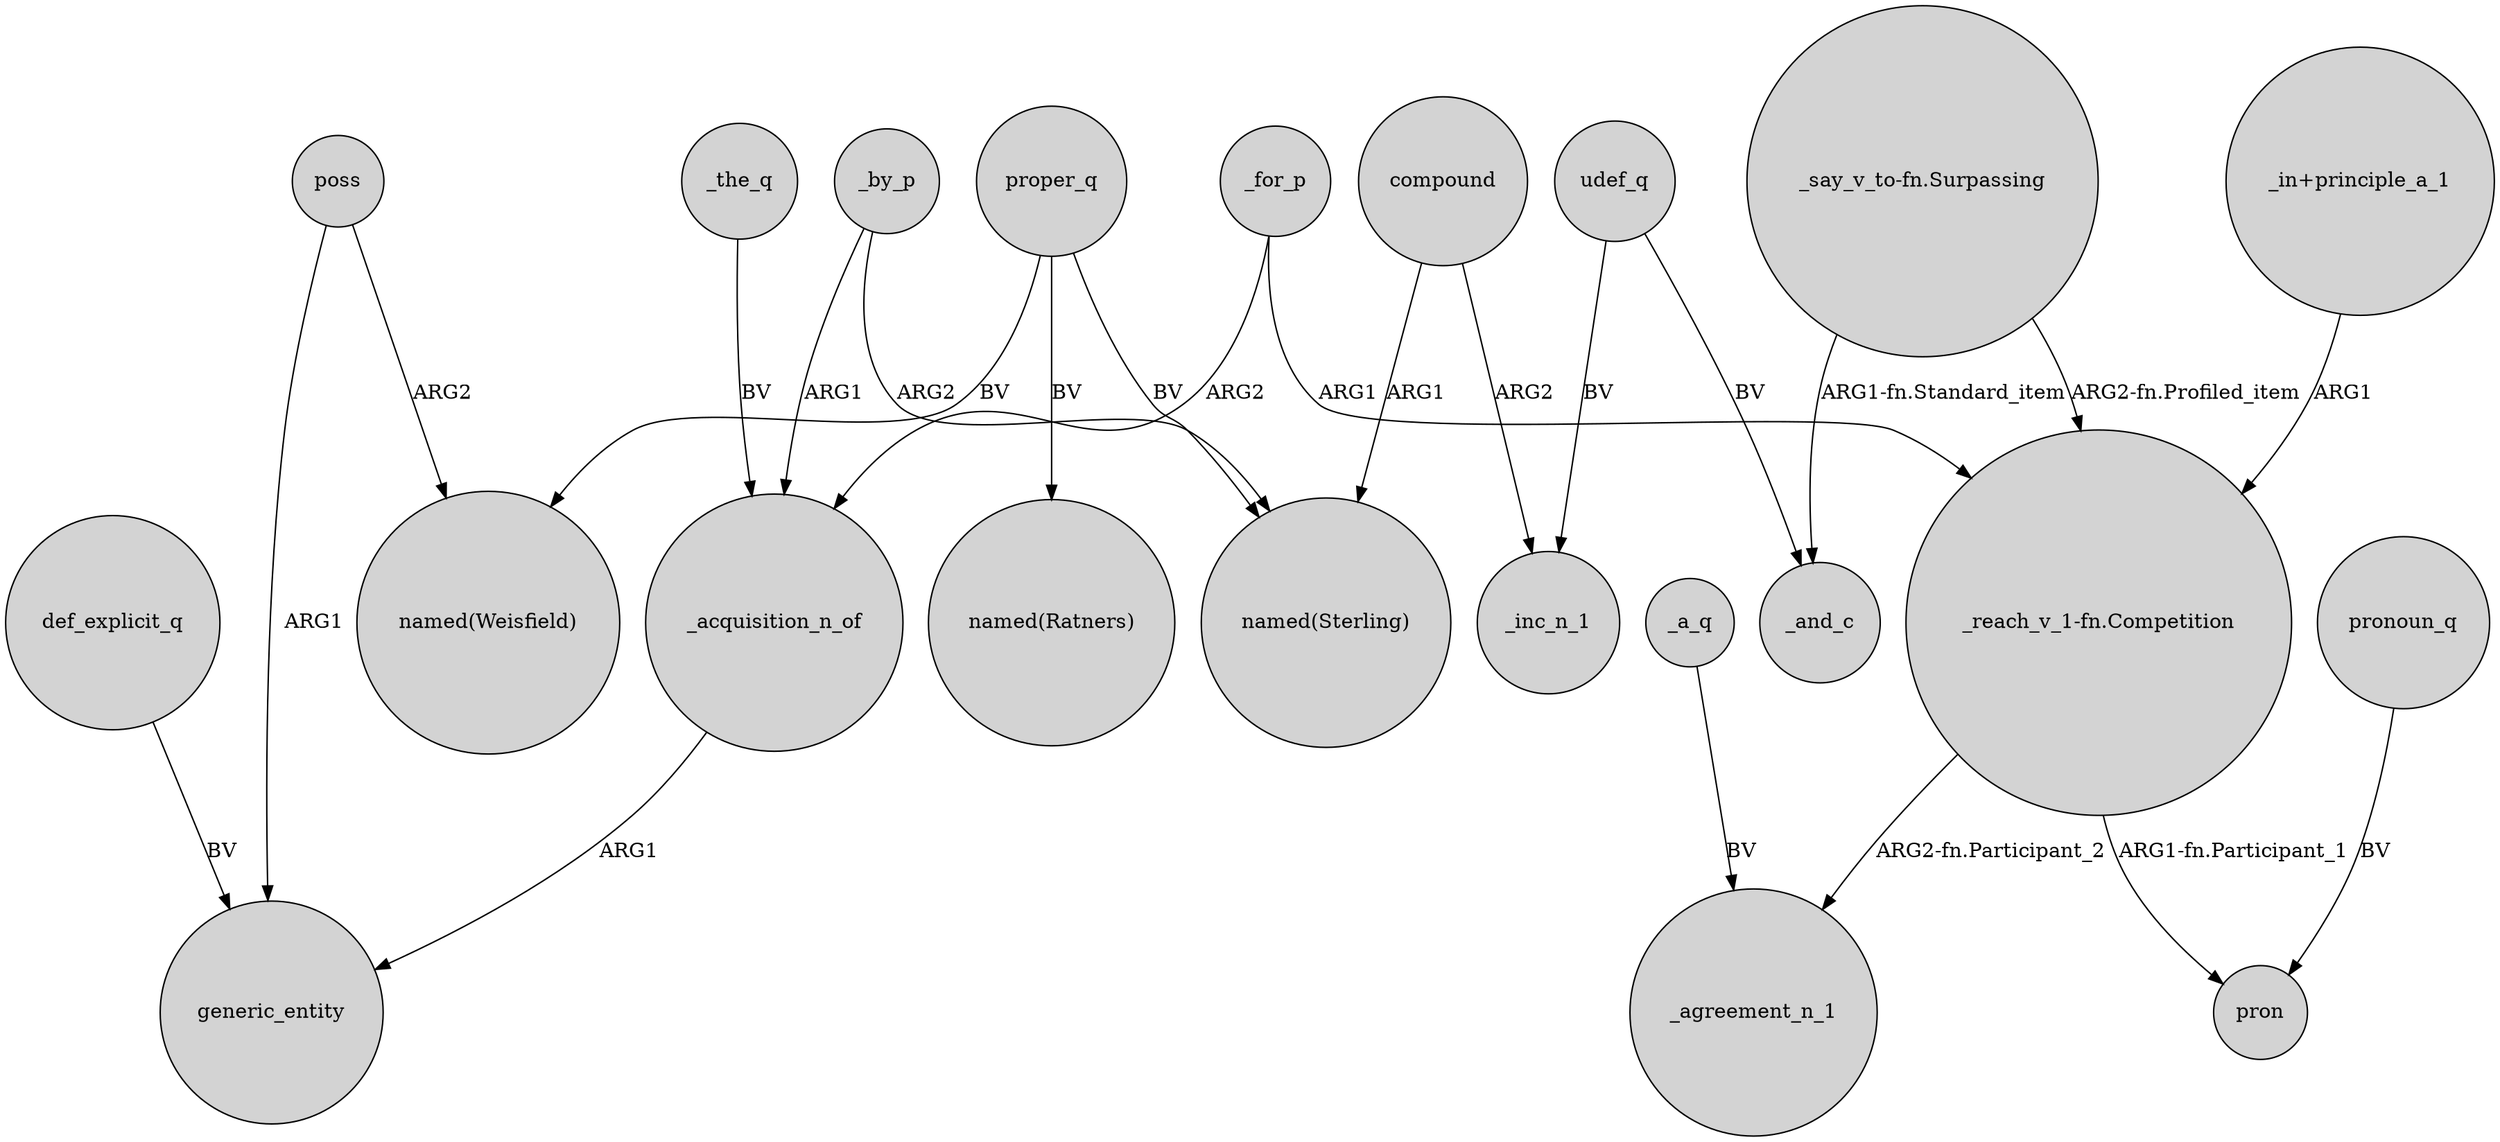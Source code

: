 digraph {
	node [shape=circle style=filled]
	_by_p -> _acquisition_n_of [label=ARG1]
	"_in+principle_a_1" -> "_reach_v_1-fn.Competition" [label=ARG1]
	proper_q -> "named(Ratners)" [label=BV]
	def_explicit_q -> generic_entity [label=BV]
	"_reach_v_1-fn.Competition" -> _agreement_n_1 [label="ARG2-fn.Participant_2"]
	_for_p -> _acquisition_n_of [label=ARG2]
	compound -> "named(Sterling)" [label=ARG1]
	_the_q -> _acquisition_n_of [label=BV]
	udef_q -> _and_c [label=BV]
	poss -> "named(Weisfield)" [label=ARG2]
	poss -> generic_entity [label=ARG1]
	_for_p -> "_reach_v_1-fn.Competition" [label=ARG1]
	pronoun_q -> pron [label=BV]
	udef_q -> _inc_n_1 [label=BV]
	compound -> _inc_n_1 [label=ARG2]
	proper_q -> "named(Weisfield)" [label=BV]
	"_say_v_to-fn.Surpassing" -> _and_c [label="ARG1-fn.Standard_item"]
	_a_q -> _agreement_n_1 [label=BV]
	"_say_v_to-fn.Surpassing" -> "_reach_v_1-fn.Competition" [label="ARG2-fn.Profiled_item"]
	"_reach_v_1-fn.Competition" -> pron [label="ARG1-fn.Participant_1"]
	_acquisition_n_of -> generic_entity [label=ARG1]
	proper_q -> "named(Sterling)" [label=BV]
	_by_p -> "named(Sterling)" [label=ARG2]
}
